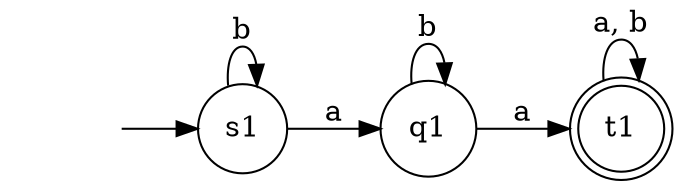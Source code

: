 digraph G2_11 {
    rankdir = "LR";
    node [shape = "none"]; "";
    node [shape = "doublecircle"]; t1;
    node [shape = "circle"];
    "" -> s1;
    s1 -> q1 [label = "a"];
    s1 -> s1 [label = "b"];
    q1 -> t1 [label = "a"];
    q1 -> q1 [label = "b"];
    t1 -> t1 [label = "a, b"];
}